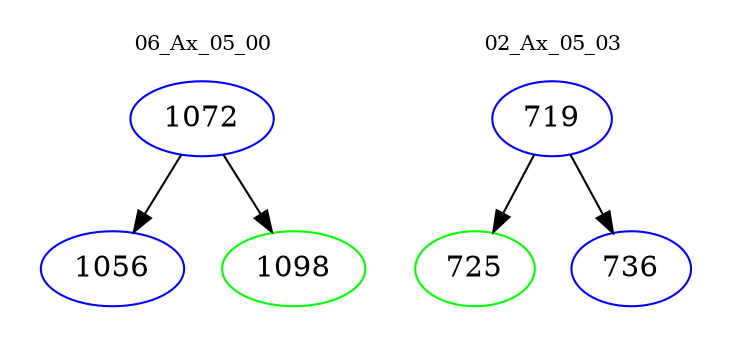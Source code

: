 digraph{
subgraph cluster_0 {
color = white
label = "06_Ax_05_00";
fontsize=10;
T0_1072 [label="1072", color="blue"]
T0_1072 -> T0_1056 [color="black"]
T0_1056 [label="1056", color="blue"]
T0_1072 -> T0_1098 [color="black"]
T0_1098 [label="1098", color="green"]
}
subgraph cluster_1 {
color = white
label = "02_Ax_05_03";
fontsize=10;
T1_719 [label="719", color="blue"]
T1_719 -> T1_725 [color="black"]
T1_725 [label="725", color="green"]
T1_719 -> T1_736 [color="black"]
T1_736 [label="736", color="blue"]
}
}
